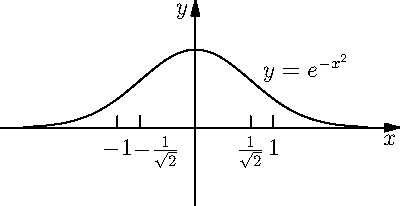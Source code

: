 size(200);
import graph;
real f(real x){return exp(-x^2);}
draw(graph(f,-2.2,2.2));
label("$y=e^{-x^2}$",(0.8,f(0.8)),align=NE);
xtick("$1$",1);
xtick("$\frac{1}{\sqrt{2}}$",1/sqrt(2));
xtick(Label("$-\frac{1}{\sqrt{2}}$",align=S+0.5E),-1/sqrt(2));
xtick("$-1$",-1);
xlimits(-2.5,2.5);
ylimits(-1,1.5);
axes("$x$","$y$",Arrow());
